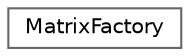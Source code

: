 digraph "Graphical Class Hierarchy"
{
 // LATEX_PDF_SIZE
  bgcolor="transparent";
  edge [fontname=Helvetica,fontsize=10,labelfontname=Helvetica,labelfontsize=10];
  node [fontname=Helvetica,fontsize=10,shape=box,height=0.2,width=0.4];
  rankdir="LR";
  Node0 [id="Node000000",label="MatrixFactory",height=0.2,width=0.4,color="grey40", fillcolor="white", style="filled",URL="$class_matrix_factory.html",tooltip="Deserializes Matrix objects from XML."];
}

